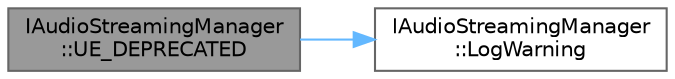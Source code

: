 digraph "IAudioStreamingManager::UE_DEPRECATED"
{
 // INTERACTIVE_SVG=YES
 // LATEX_PDF_SIZE
  bgcolor="transparent";
  edge [fontname=Helvetica,fontsize=10,labelfontname=Helvetica,labelfontsize=10];
  node [fontname=Helvetica,fontsize=10,shape=box,height=0.2,width=0.4];
  rankdir="LR";
  Node1 [id="Node000001",label="IAudioStreamingManager\l::UE_DEPRECATED",height=0.2,width=0.4,color="gray40", fillcolor="grey60", style="filled", fontcolor="black",tooltip="Returns true if this Sound Wave is currently streaming a chunk."];
  Node1 -> Node2 [id="edge1_Node000001_Node000002",color="steelblue1",style="solid",tooltip=" "];
  Node2 [id="Node000002",label="IAudioStreamingManager\l::LogWarning",height=0.2,width=0.4,color="grey40", fillcolor="white", style="filled",URL="$d9/dc0/structIAudioStreamingManager.html#a97a64de1ae8c2e83c0dbf864d012df1b",tooltip=" "];
}
